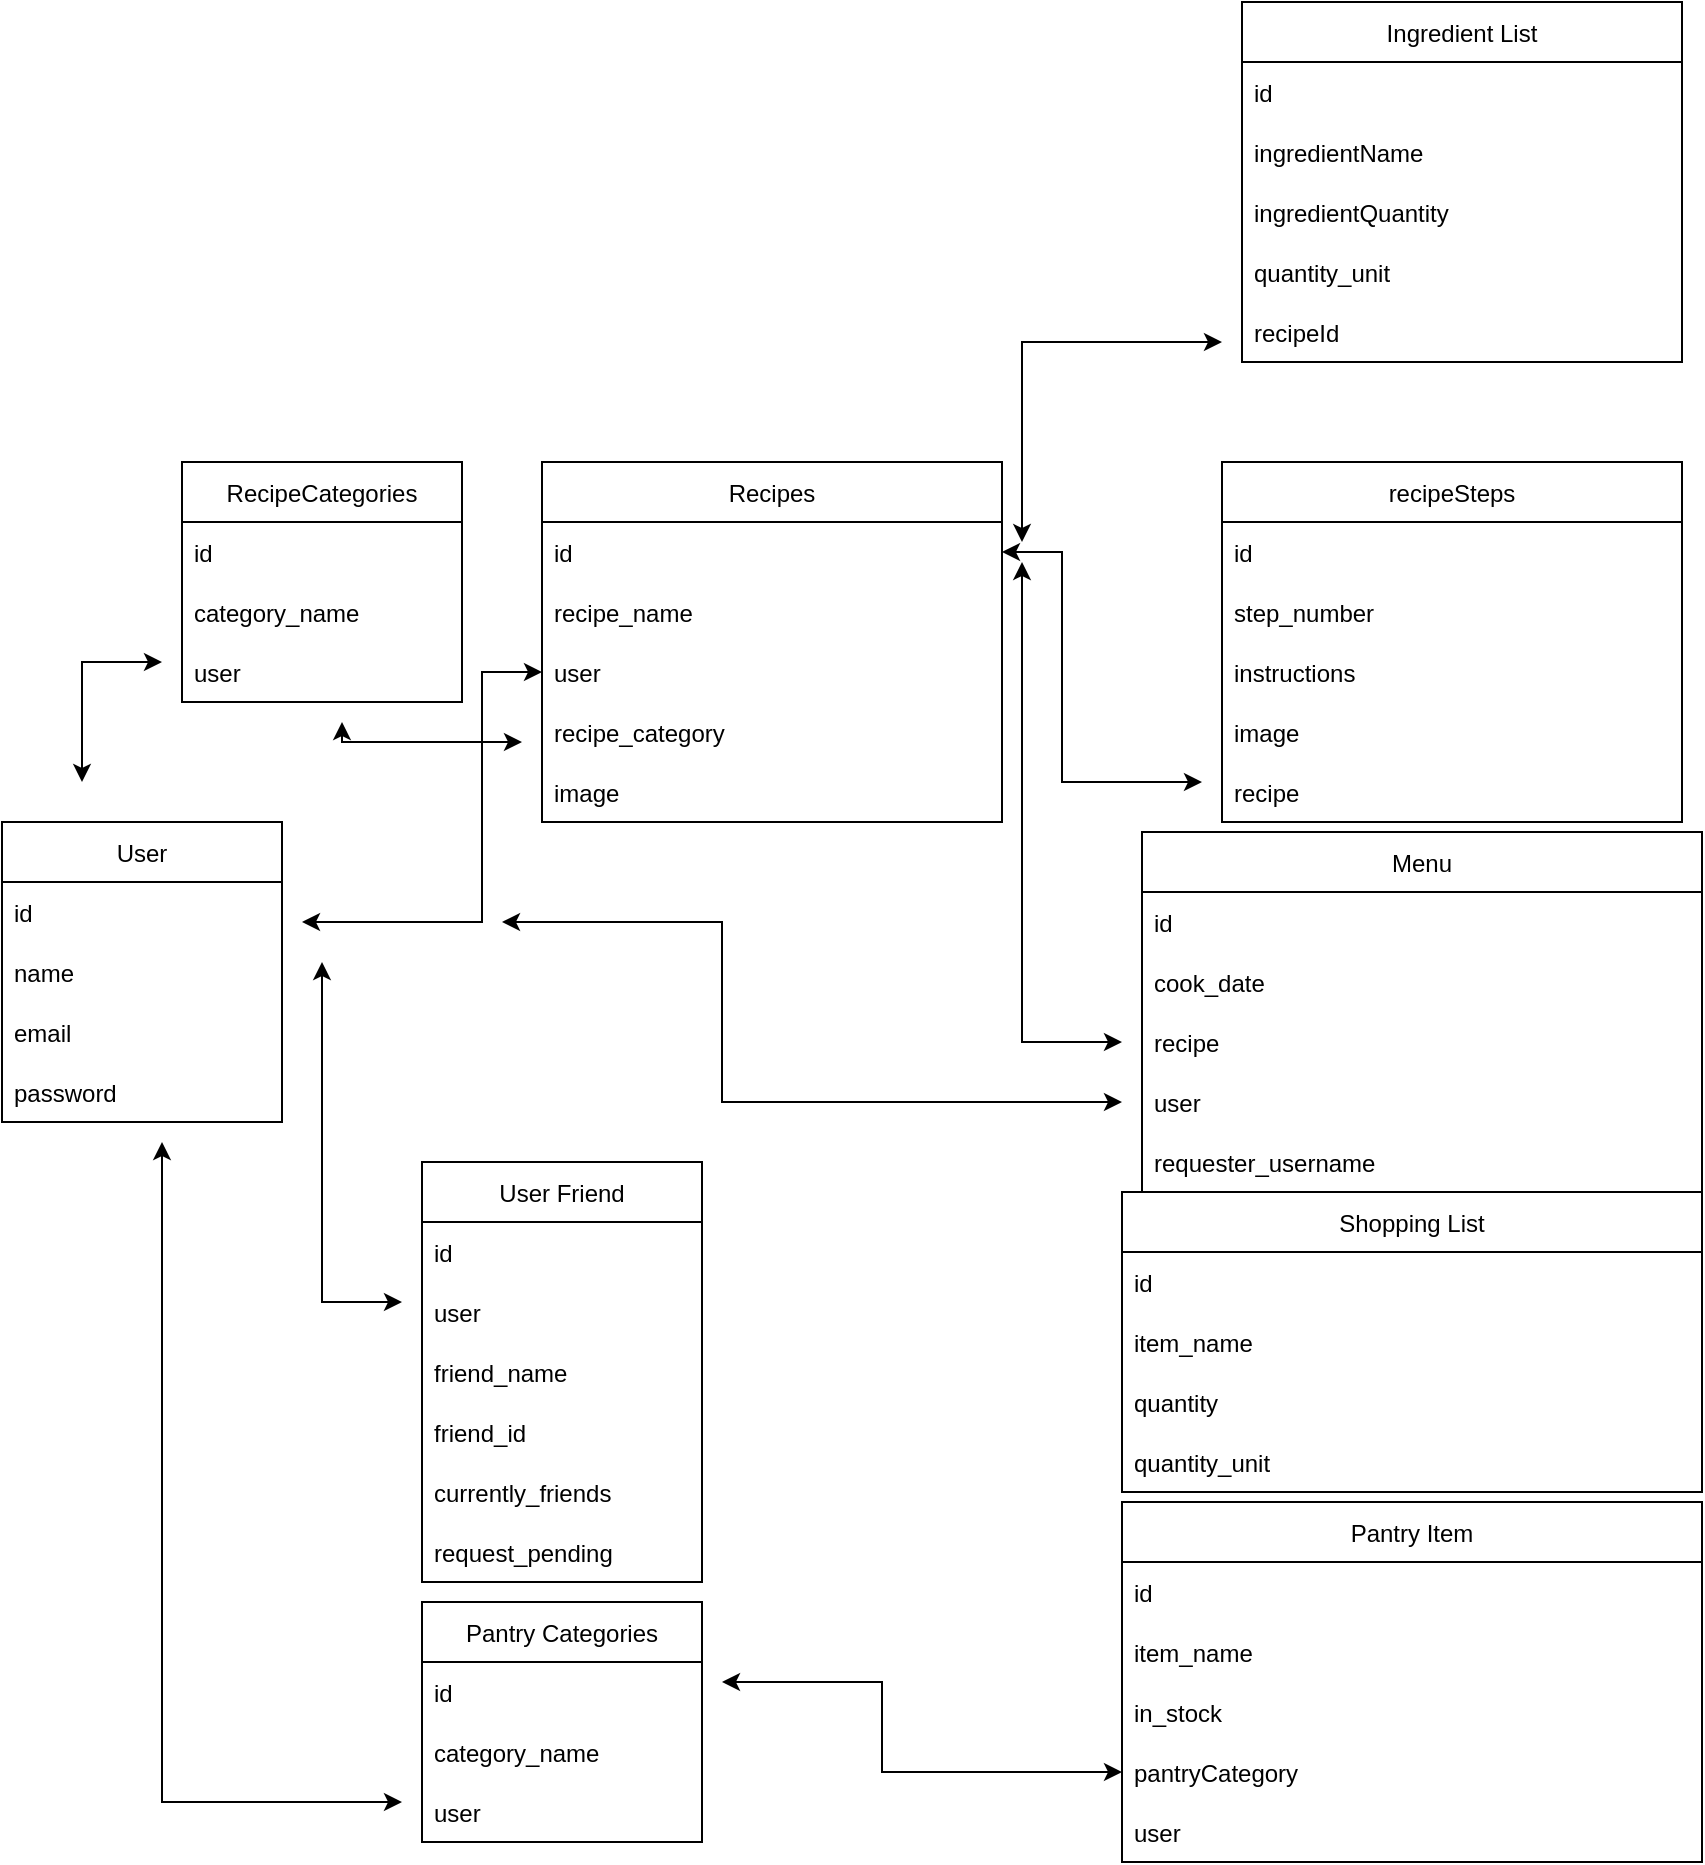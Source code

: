 <mxfile version="16.5.2" type="github">
  <diagram id="kgpKYQtTHZ0yAKxKKP6v" name="Page-1">
    <mxGraphModel dx="1008" dy="1621" grid="1" gridSize="10" guides="1" tooltips="1" connect="1" arrows="1" fold="1" page="1" pageScale="1" pageWidth="850" pageHeight="1100" math="0" shadow="0">
      <root>
        <mxCell id="0" />
        <mxCell id="1" parent="0" />
        <mxCell id="G9GYuwE3FkVskXQdvp-9-1" value="Recipes" style="swimlane;fontStyle=0;childLayout=stackLayout;horizontal=1;startSize=30;horizontalStack=0;resizeParent=1;resizeParentMax=0;resizeLast=0;collapsible=1;marginBottom=0;" parent="1" vertex="1">
          <mxGeometry x="270" y="-810" width="230" height="180" as="geometry" />
        </mxCell>
        <mxCell id="G9GYuwE3FkVskXQdvp-9-10" value="id" style="text;strokeColor=none;fillColor=none;align=left;verticalAlign=middle;spacingLeft=4;spacingRight=4;overflow=hidden;points=[[0,0.5],[1,0.5]];portConstraint=eastwest;rotatable=0;" parent="G9GYuwE3FkVskXQdvp-9-1" vertex="1">
          <mxGeometry y="30" width="230" height="30" as="geometry" />
        </mxCell>
        <mxCell id="G9GYuwE3FkVskXQdvp-9-2" value="recipe_name" style="text;strokeColor=none;fillColor=none;align=left;verticalAlign=middle;spacingLeft=4;spacingRight=4;overflow=hidden;points=[[0,0.5],[1,0.5]];portConstraint=eastwest;rotatable=0;" parent="G9GYuwE3FkVskXQdvp-9-1" vertex="1">
          <mxGeometry y="60" width="230" height="30" as="geometry" />
        </mxCell>
        <mxCell id="G9GYuwE3FkVskXQdvp-9-3" value="user" style="text;strokeColor=none;fillColor=none;align=left;verticalAlign=middle;spacingLeft=4;spacingRight=4;overflow=hidden;points=[[0,0.5],[1,0.5]];portConstraint=eastwest;rotatable=0;" parent="G9GYuwE3FkVskXQdvp-9-1" vertex="1">
          <mxGeometry y="90" width="230" height="30" as="geometry" />
        </mxCell>
        <mxCell id="G9GYuwE3FkVskXQdvp-9-8" value="recipe_category" style="text;strokeColor=none;fillColor=none;align=left;verticalAlign=middle;spacingLeft=4;spacingRight=4;overflow=hidden;points=[[0,0.5],[1,0.5]];portConstraint=eastwest;rotatable=0;" parent="G9GYuwE3FkVskXQdvp-9-1" vertex="1">
          <mxGeometry y="120" width="230" height="30" as="geometry" />
        </mxCell>
        <mxCell id="a-WvVDZybs65aHcZ82kW-7" value="image" style="text;strokeColor=none;fillColor=none;align=left;verticalAlign=middle;spacingLeft=4;spacingRight=4;overflow=hidden;points=[[0,0.5],[1,0.5]];portConstraint=eastwest;rotatable=0;" parent="G9GYuwE3FkVskXQdvp-9-1" vertex="1">
          <mxGeometry y="150" width="230" height="30" as="geometry" />
        </mxCell>
        <mxCell id="G9GYuwE3FkVskXQdvp-9-5" value="recipeSteps" style="swimlane;fontStyle=0;childLayout=stackLayout;horizontal=1;startSize=30;horizontalStack=0;resizeParent=1;resizeParentMax=0;resizeLast=0;collapsible=1;marginBottom=0;" parent="1" vertex="1">
          <mxGeometry x="610" y="-810" width="230" height="180" as="geometry" />
        </mxCell>
        <mxCell id="G9GYuwE3FkVskXQdvp-9-6" value="id" style="text;strokeColor=none;fillColor=none;align=left;verticalAlign=middle;spacingLeft=4;spacingRight=4;overflow=hidden;points=[[0,0.5],[1,0.5]];portConstraint=eastwest;rotatable=0;" parent="G9GYuwE3FkVskXQdvp-9-5" vertex="1">
          <mxGeometry y="30" width="230" height="30" as="geometry" />
        </mxCell>
        <mxCell id="a-WvVDZybs65aHcZ82kW-9" value="step_number" style="text;strokeColor=none;fillColor=none;align=left;verticalAlign=middle;spacingLeft=4;spacingRight=4;overflow=hidden;points=[[0,0.5],[1,0.5]];portConstraint=eastwest;rotatable=0;" parent="G9GYuwE3FkVskXQdvp-9-5" vertex="1">
          <mxGeometry y="60" width="230" height="30" as="geometry" />
        </mxCell>
        <mxCell id="G9GYuwE3FkVskXQdvp-9-11" value="instructions" style="text;strokeColor=none;fillColor=none;align=left;verticalAlign=middle;spacingLeft=4;spacingRight=4;overflow=hidden;points=[[0,0.5],[1,0.5]];portConstraint=eastwest;rotatable=0;" parent="G9GYuwE3FkVskXQdvp-9-5" vertex="1">
          <mxGeometry y="90" width="230" height="30" as="geometry" />
        </mxCell>
        <mxCell id="G9GYuwE3FkVskXQdvp-9-12" value="image" style="text;strokeColor=none;fillColor=none;align=left;verticalAlign=middle;spacingLeft=4;spacingRight=4;overflow=hidden;points=[[0,0.5],[1,0.5]];portConstraint=eastwest;rotatable=0;" parent="G9GYuwE3FkVskXQdvp-9-5" vertex="1">
          <mxGeometry y="120" width="230" height="30" as="geometry" />
        </mxCell>
        <mxCell id="G9GYuwE3FkVskXQdvp-9-13" value="recipe" style="text;strokeColor=none;fillColor=none;align=left;verticalAlign=middle;spacingLeft=4;spacingRight=4;overflow=hidden;points=[[0,0.5],[1,0.5]];portConstraint=eastwest;rotatable=0;" parent="G9GYuwE3FkVskXQdvp-9-5" vertex="1">
          <mxGeometry y="150" width="230" height="30" as="geometry" />
        </mxCell>
        <mxCell id="G9GYuwE3FkVskXQdvp-9-14" value="RecipeCategories" style="swimlane;fontStyle=0;childLayout=stackLayout;horizontal=1;startSize=30;horizontalStack=0;resizeParent=1;resizeParentMax=0;resizeLast=0;collapsible=1;marginBottom=0;" parent="1" vertex="1">
          <mxGeometry x="90" y="-810" width="140" height="120" as="geometry" />
        </mxCell>
        <mxCell id="G9GYuwE3FkVskXQdvp-9-15" value="id" style="text;strokeColor=none;fillColor=none;align=left;verticalAlign=middle;spacingLeft=4;spacingRight=4;overflow=hidden;points=[[0,0.5],[1,0.5]];portConstraint=eastwest;rotatable=0;" parent="G9GYuwE3FkVskXQdvp-9-14" vertex="1">
          <mxGeometry y="30" width="140" height="30" as="geometry" />
        </mxCell>
        <mxCell id="G9GYuwE3FkVskXQdvp-9-16" value="category_name" style="text;strokeColor=none;fillColor=none;align=left;verticalAlign=middle;spacingLeft=4;spacingRight=4;overflow=hidden;points=[[0,0.5],[1,0.5]];portConstraint=eastwest;rotatable=0;" parent="G9GYuwE3FkVskXQdvp-9-14" vertex="1">
          <mxGeometry y="60" width="140" height="30" as="geometry" />
        </mxCell>
        <mxCell id="flPEentI_ZSgDPTZXU1h-5" value="user" style="text;strokeColor=none;fillColor=none;align=left;verticalAlign=middle;spacingLeft=4;spacingRight=4;overflow=hidden;points=[[0,0.5],[1,0.5]];portConstraint=eastwest;rotatable=0;" vertex="1" parent="G9GYuwE3FkVskXQdvp-9-14">
          <mxGeometry y="90" width="140" height="30" as="geometry" />
        </mxCell>
        <mxCell id="G9GYuwE3FkVskXQdvp-9-21" value="" style="endArrow=classic;startArrow=classic;html=1;rounded=0;exitX=1;exitY=0.5;exitDx=0;exitDy=0;" parent="1" source="G9GYuwE3FkVskXQdvp-9-10" edge="1">
          <mxGeometry width="50" height="50" relative="1" as="geometry">
            <mxPoint x="500" y="-680" as="sourcePoint" />
            <mxPoint x="600" y="-650" as="targetPoint" />
            <Array as="points">
              <mxPoint x="530" y="-765" />
              <mxPoint x="530" y="-650" />
            </Array>
          </mxGeometry>
        </mxCell>
        <mxCell id="G9GYuwE3FkVskXQdvp-9-24" value="Menu" style="swimlane;fontStyle=0;childLayout=stackLayout;horizontal=1;startSize=30;horizontalStack=0;resizeParent=1;resizeParentMax=0;resizeLast=0;collapsible=1;marginBottom=0;" parent="1" vertex="1">
          <mxGeometry x="570" y="-625" width="280" height="180" as="geometry" />
        </mxCell>
        <mxCell id="G9GYuwE3FkVskXQdvp-9-25" value="id" style="text;strokeColor=none;fillColor=none;align=left;verticalAlign=middle;spacingLeft=4;spacingRight=4;overflow=hidden;points=[[0,0.5],[1,0.5]];portConstraint=eastwest;rotatable=0;" parent="G9GYuwE3FkVskXQdvp-9-24" vertex="1">
          <mxGeometry y="30" width="280" height="30" as="geometry" />
        </mxCell>
        <mxCell id="G9GYuwE3FkVskXQdvp-9-26" value="cook_date" style="text;strokeColor=none;fillColor=none;align=left;verticalAlign=middle;spacingLeft=4;spacingRight=4;overflow=hidden;points=[[0,0.5],[1,0.5]];portConstraint=eastwest;rotatable=0;" parent="G9GYuwE3FkVskXQdvp-9-24" vertex="1">
          <mxGeometry y="60" width="280" height="30" as="geometry" />
        </mxCell>
        <mxCell id="G9GYuwE3FkVskXQdvp-9-27" value="recipe" style="text;strokeColor=none;fillColor=none;align=left;verticalAlign=middle;spacingLeft=4;spacingRight=4;overflow=hidden;points=[[0,0.5],[1,0.5]];portConstraint=eastwest;rotatable=0;" parent="G9GYuwE3FkVskXQdvp-9-24" vertex="1">
          <mxGeometry y="90" width="280" height="30" as="geometry" />
        </mxCell>
        <mxCell id="flPEentI_ZSgDPTZXU1h-10" value="user" style="text;strokeColor=none;fillColor=none;align=left;verticalAlign=middle;spacingLeft=4;spacingRight=4;overflow=hidden;points=[[0,0.5],[1,0.5]];portConstraint=eastwest;rotatable=0;" vertex="1" parent="G9GYuwE3FkVskXQdvp-9-24">
          <mxGeometry y="120" width="280" height="30" as="geometry" />
        </mxCell>
        <mxCell id="flPEentI_ZSgDPTZXU1h-11" value="requester_username" style="text;strokeColor=none;fillColor=none;align=left;verticalAlign=middle;spacingLeft=4;spacingRight=4;overflow=hidden;points=[[0,0.5],[1,0.5]];portConstraint=eastwest;rotatable=0;" vertex="1" parent="G9GYuwE3FkVskXQdvp-9-24">
          <mxGeometry y="150" width="280" height="30" as="geometry" />
        </mxCell>
        <mxCell id="G9GYuwE3FkVskXQdvp-9-28" value="" style="endArrow=classic;startArrow=classic;html=1;rounded=0;" parent="1" edge="1">
          <mxGeometry width="50" height="50" relative="1" as="geometry">
            <mxPoint x="510" y="-760" as="sourcePoint" />
            <mxPoint x="560" y="-520" as="targetPoint" />
            <Array as="points">
              <mxPoint x="510" y="-520" />
            </Array>
          </mxGeometry>
        </mxCell>
        <mxCell id="G9GYuwE3FkVskXQdvp-9-29" value="Shopping List" style="swimlane;fontStyle=0;childLayout=stackLayout;horizontal=1;startSize=30;horizontalStack=0;resizeParent=1;resizeParentMax=0;resizeLast=0;collapsible=1;marginBottom=0;" parent="1" vertex="1">
          <mxGeometry x="560" y="-445" width="290" height="150" as="geometry" />
        </mxCell>
        <mxCell id="G9GYuwE3FkVskXQdvp-9-30" value="id" style="text;strokeColor=none;fillColor=none;align=left;verticalAlign=middle;spacingLeft=4;spacingRight=4;overflow=hidden;points=[[0,0.5],[1,0.5]];portConstraint=eastwest;rotatable=0;" parent="G9GYuwE3FkVskXQdvp-9-29" vertex="1">
          <mxGeometry y="30" width="290" height="30" as="geometry" />
        </mxCell>
        <mxCell id="G9GYuwE3FkVskXQdvp-9-31" value="item_name" style="text;strokeColor=none;fillColor=none;align=left;verticalAlign=middle;spacingLeft=4;spacingRight=4;overflow=hidden;points=[[0,0.5],[1,0.5]];portConstraint=eastwest;rotatable=0;" parent="G9GYuwE3FkVskXQdvp-9-29" vertex="1">
          <mxGeometry y="60" width="290" height="30" as="geometry" />
        </mxCell>
        <mxCell id="G9GYuwE3FkVskXQdvp-9-32" value="quantity " style="text;strokeColor=none;fillColor=none;align=left;verticalAlign=middle;spacingLeft=4;spacingRight=4;overflow=hidden;points=[[0,0.5],[1,0.5]];portConstraint=eastwest;rotatable=0;" parent="G9GYuwE3FkVskXQdvp-9-29" vertex="1">
          <mxGeometry y="90" width="290" height="30" as="geometry" />
        </mxCell>
        <mxCell id="flPEentI_ZSgDPTZXU1h-17" value="quantity_unit" style="text;strokeColor=none;fillColor=none;align=left;verticalAlign=middle;spacingLeft=4;spacingRight=4;overflow=hidden;points=[[0,0.5],[1,0.5]];portConstraint=eastwest;rotatable=0;" vertex="1" parent="G9GYuwE3FkVskXQdvp-9-29">
          <mxGeometry y="120" width="290" height="30" as="geometry" />
        </mxCell>
        <mxCell id="G9GYuwE3FkVskXQdvp-9-33" value="Pantry Item" style="swimlane;fontStyle=0;childLayout=stackLayout;horizontal=1;startSize=30;horizontalStack=0;resizeParent=1;resizeParentMax=0;resizeLast=0;collapsible=1;marginBottom=0;" parent="1" vertex="1">
          <mxGeometry x="560" y="-290" width="290" height="180" as="geometry" />
        </mxCell>
        <mxCell id="G9GYuwE3FkVskXQdvp-9-34" value="id" style="text;strokeColor=none;fillColor=none;align=left;verticalAlign=middle;spacingLeft=4;spacingRight=4;overflow=hidden;points=[[0,0.5],[1,0.5]];portConstraint=eastwest;rotatable=0;" parent="G9GYuwE3FkVskXQdvp-9-33" vertex="1">
          <mxGeometry y="30" width="290" height="30" as="geometry" />
        </mxCell>
        <mxCell id="G9GYuwE3FkVskXQdvp-9-35" value="item_name" style="text;strokeColor=none;fillColor=none;align=left;verticalAlign=middle;spacingLeft=4;spacingRight=4;overflow=hidden;points=[[0,0.5],[1,0.5]];portConstraint=eastwest;rotatable=0;" parent="G9GYuwE3FkVskXQdvp-9-33" vertex="1">
          <mxGeometry y="60" width="290" height="30" as="geometry" />
        </mxCell>
        <mxCell id="flPEentI_ZSgDPTZXU1h-15" value="in_stock" style="text;strokeColor=none;fillColor=none;align=left;verticalAlign=middle;spacingLeft=4;spacingRight=4;overflow=hidden;points=[[0,0.5],[1,0.5]];portConstraint=eastwest;rotatable=0;" vertex="1" parent="G9GYuwE3FkVskXQdvp-9-33">
          <mxGeometry y="90" width="290" height="30" as="geometry" />
        </mxCell>
        <mxCell id="G9GYuwE3FkVskXQdvp-9-41" value="pantryCategory" style="text;strokeColor=none;fillColor=none;align=left;verticalAlign=middle;spacingLeft=4;spacingRight=4;overflow=hidden;points=[[0,0.5],[1,0.5]];portConstraint=eastwest;rotatable=0;" parent="G9GYuwE3FkVskXQdvp-9-33" vertex="1">
          <mxGeometry y="120" width="290" height="30" as="geometry" />
        </mxCell>
        <mxCell id="flPEentI_ZSgDPTZXU1h-16" value="user" style="text;strokeColor=none;fillColor=none;align=left;verticalAlign=middle;spacingLeft=4;spacingRight=4;overflow=hidden;points=[[0,0.5],[1,0.5]];portConstraint=eastwest;rotatable=0;" vertex="1" parent="G9GYuwE3FkVskXQdvp-9-33">
          <mxGeometry y="150" width="290" height="30" as="geometry" />
        </mxCell>
        <mxCell id="G9GYuwE3FkVskXQdvp-9-37" value="Pantry Categories" style="swimlane;fontStyle=0;childLayout=stackLayout;horizontal=1;startSize=30;horizontalStack=0;resizeParent=1;resizeParentMax=0;resizeLast=0;collapsible=1;marginBottom=0;" parent="1" vertex="1">
          <mxGeometry x="210" y="-240" width="140" height="120" as="geometry" />
        </mxCell>
        <mxCell id="G9GYuwE3FkVskXQdvp-9-38" value="id" style="text;strokeColor=none;fillColor=none;align=left;verticalAlign=middle;spacingLeft=4;spacingRight=4;overflow=hidden;points=[[0,0.5],[1,0.5]];portConstraint=eastwest;rotatable=0;" parent="G9GYuwE3FkVskXQdvp-9-37" vertex="1">
          <mxGeometry y="30" width="140" height="30" as="geometry" />
        </mxCell>
        <mxCell id="G9GYuwE3FkVskXQdvp-9-39" value="category_name" style="text;strokeColor=none;fillColor=none;align=left;verticalAlign=middle;spacingLeft=4;spacingRight=4;overflow=hidden;points=[[0,0.5],[1,0.5]];portConstraint=eastwest;rotatable=0;" parent="G9GYuwE3FkVskXQdvp-9-37" vertex="1">
          <mxGeometry y="60" width="140" height="30" as="geometry" />
        </mxCell>
        <mxCell id="flPEentI_ZSgDPTZXU1h-13" value="user" style="text;strokeColor=none;fillColor=none;align=left;verticalAlign=middle;spacingLeft=4;spacingRight=4;overflow=hidden;points=[[0,0.5],[1,0.5]];portConstraint=eastwest;rotatable=0;" vertex="1" parent="G9GYuwE3FkVskXQdvp-9-37">
          <mxGeometry y="90" width="140" height="30" as="geometry" />
        </mxCell>
        <mxCell id="G9GYuwE3FkVskXQdvp-9-42" value="" style="endArrow=classic;startArrow=classic;html=1;rounded=0;entryX=0;entryY=0.5;entryDx=0;entryDy=0;" parent="1" target="G9GYuwE3FkVskXQdvp-9-41" edge="1">
          <mxGeometry width="50" height="50" relative="1" as="geometry">
            <mxPoint x="360" y="-200" as="sourcePoint" />
            <mxPoint x="470" y="-450" as="targetPoint" />
            <Array as="points">
              <mxPoint x="440" y="-200" />
              <mxPoint x="440" y="-155" />
            </Array>
          </mxGeometry>
        </mxCell>
        <mxCell id="G9GYuwE3FkVskXQdvp-9-43" value="Ingredient List" style="swimlane;fontStyle=0;childLayout=stackLayout;horizontal=1;startSize=30;horizontalStack=0;resizeParent=1;resizeParentMax=0;resizeLast=0;collapsible=1;marginBottom=0;" parent="1" vertex="1">
          <mxGeometry x="620" y="-1040" width="220" height="180" as="geometry" />
        </mxCell>
        <mxCell id="G9GYuwE3FkVskXQdvp-9-44" value="id" style="text;strokeColor=none;fillColor=none;align=left;verticalAlign=middle;spacingLeft=4;spacingRight=4;overflow=hidden;points=[[0,0.5],[1,0.5]];portConstraint=eastwest;rotatable=0;" parent="G9GYuwE3FkVskXQdvp-9-43" vertex="1">
          <mxGeometry y="30" width="220" height="30" as="geometry" />
        </mxCell>
        <mxCell id="G9GYuwE3FkVskXQdvp-9-45" value="ingredientName" style="text;strokeColor=none;fillColor=none;align=left;verticalAlign=middle;spacingLeft=4;spacingRight=4;overflow=hidden;points=[[0,0.5],[1,0.5]];portConstraint=eastwest;rotatable=0;" parent="G9GYuwE3FkVskXQdvp-9-43" vertex="1">
          <mxGeometry y="60" width="220" height="30" as="geometry" />
        </mxCell>
        <mxCell id="G9GYuwE3FkVskXQdvp-9-46" value="ingredientQuantity" style="text;strokeColor=none;fillColor=none;align=left;verticalAlign=middle;spacingLeft=4;spacingRight=4;overflow=hidden;points=[[0,0.5],[1,0.5]];portConstraint=eastwest;rotatable=0;" parent="G9GYuwE3FkVskXQdvp-9-43" vertex="1">
          <mxGeometry y="90" width="220" height="30" as="geometry" />
        </mxCell>
        <mxCell id="flPEentI_ZSgDPTZXU1h-9" value="quantity_unit" style="text;strokeColor=none;fillColor=none;align=left;verticalAlign=middle;spacingLeft=4;spacingRight=4;overflow=hidden;points=[[0,0.5],[1,0.5]];portConstraint=eastwest;rotatable=0;" vertex="1" parent="G9GYuwE3FkVskXQdvp-9-43">
          <mxGeometry y="120" width="220" height="30" as="geometry" />
        </mxCell>
        <mxCell id="G9GYuwE3FkVskXQdvp-9-47" value="recipeId" style="text;strokeColor=none;fillColor=none;align=left;verticalAlign=middle;spacingLeft=4;spacingRight=4;overflow=hidden;points=[[0,0.5],[1,0.5]];portConstraint=eastwest;rotatable=0;" parent="G9GYuwE3FkVskXQdvp-9-43" vertex="1">
          <mxGeometry y="150" width="220" height="30" as="geometry" />
        </mxCell>
        <mxCell id="G9GYuwE3FkVskXQdvp-9-48" value="" style="endArrow=classic;startArrow=classic;html=1;rounded=0;" parent="1" edge="1">
          <mxGeometry width="50" height="50" relative="1" as="geometry">
            <mxPoint x="510" y="-770" as="sourcePoint" />
            <mxPoint x="610" y="-870" as="targetPoint" />
            <Array as="points">
              <mxPoint x="510" y="-870" />
            </Array>
          </mxGeometry>
        </mxCell>
        <mxCell id="a-WvVDZybs65aHcZ82kW-1" value="User" style="swimlane;fontStyle=0;childLayout=stackLayout;horizontal=1;startSize=30;horizontalStack=0;resizeParent=1;resizeParentMax=0;resizeLast=0;collapsible=1;marginBottom=0;" parent="1" vertex="1">
          <mxGeometry y="-630" width="140" height="150" as="geometry" />
        </mxCell>
        <mxCell id="a-WvVDZybs65aHcZ82kW-2" value="id" style="text;strokeColor=none;fillColor=none;align=left;verticalAlign=middle;spacingLeft=4;spacingRight=4;overflow=hidden;points=[[0,0.5],[1,0.5]];portConstraint=eastwest;rotatable=0;" parent="a-WvVDZybs65aHcZ82kW-1" vertex="1">
          <mxGeometry y="30" width="140" height="30" as="geometry" />
        </mxCell>
        <mxCell id="a-WvVDZybs65aHcZ82kW-3" value="name" style="text;strokeColor=none;fillColor=none;align=left;verticalAlign=middle;spacingLeft=4;spacingRight=4;overflow=hidden;points=[[0,0.5],[1,0.5]];portConstraint=eastwest;rotatable=0;" parent="a-WvVDZybs65aHcZ82kW-1" vertex="1">
          <mxGeometry y="60" width="140" height="30" as="geometry" />
        </mxCell>
        <mxCell id="a-WvVDZybs65aHcZ82kW-4" value="email" style="text;strokeColor=none;fillColor=none;align=left;verticalAlign=middle;spacingLeft=4;spacingRight=4;overflow=hidden;points=[[0,0.5],[1,0.5]];portConstraint=eastwest;rotatable=0;" parent="a-WvVDZybs65aHcZ82kW-1" vertex="1">
          <mxGeometry y="90" width="140" height="30" as="geometry" />
        </mxCell>
        <mxCell id="a-WvVDZybs65aHcZ82kW-5" value="password" style="text;strokeColor=none;fillColor=none;align=left;verticalAlign=middle;spacingLeft=4;spacingRight=4;overflow=hidden;points=[[0,0.5],[1,0.5]];portConstraint=eastwest;rotatable=0;" parent="a-WvVDZybs65aHcZ82kW-1" vertex="1">
          <mxGeometry y="120" width="140" height="30" as="geometry" />
        </mxCell>
        <mxCell id="a-WvVDZybs65aHcZ82kW-6" value="" style="endArrow=classic;startArrow=classic;html=1;rounded=0;entryX=0;entryY=0.5;entryDx=0;entryDy=0;" parent="1" edge="1" target="G9GYuwE3FkVskXQdvp-9-3">
          <mxGeometry width="50" height="50" relative="1" as="geometry">
            <mxPoint x="150" y="-580" as="sourcePoint" />
            <mxPoint x="240" y="-640" as="targetPoint" />
            <Array as="points">
              <mxPoint x="190" y="-580" />
              <mxPoint x="240" y="-580" />
              <mxPoint x="240" y="-705" />
            </Array>
          </mxGeometry>
        </mxCell>
        <mxCell id="q5R2IsVKvzczksrBOSgg-1" value="User Friend" style="swimlane;fontStyle=0;childLayout=stackLayout;horizontal=1;startSize=30;horizontalStack=0;resizeParent=1;resizeParentMax=0;resizeLast=0;collapsible=1;marginBottom=0;" parent="1" vertex="1">
          <mxGeometry x="210" y="-460" width="140" height="210" as="geometry" />
        </mxCell>
        <mxCell id="flPEentI_ZSgDPTZXU1h-4" value="id" style="text;strokeColor=none;fillColor=none;align=left;verticalAlign=middle;spacingLeft=4;spacingRight=4;overflow=hidden;points=[[0,0.5],[1,0.5]];portConstraint=eastwest;rotatable=0;" vertex="1" parent="q5R2IsVKvzczksrBOSgg-1">
          <mxGeometry y="30" width="140" height="30" as="geometry" />
        </mxCell>
        <mxCell id="q5R2IsVKvzczksrBOSgg-2" value="user" style="text;strokeColor=none;fillColor=none;align=left;verticalAlign=middle;spacingLeft=4;spacingRight=4;overflow=hidden;points=[[0,0.5],[1,0.5]];portConstraint=eastwest;rotatable=0;" parent="q5R2IsVKvzczksrBOSgg-1" vertex="1">
          <mxGeometry y="60" width="140" height="30" as="geometry" />
        </mxCell>
        <mxCell id="q5R2IsVKvzczksrBOSgg-3" value="friend_name" style="text;strokeColor=none;fillColor=none;align=left;verticalAlign=middle;spacingLeft=4;spacingRight=4;overflow=hidden;points=[[0,0.5],[1,0.5]];portConstraint=eastwest;rotatable=0;" parent="q5R2IsVKvzczksrBOSgg-1" vertex="1">
          <mxGeometry y="90" width="140" height="30" as="geometry" />
        </mxCell>
        <mxCell id="q5R2IsVKvzczksrBOSgg-5" value="friend_id" style="text;strokeColor=none;fillColor=none;align=left;verticalAlign=middle;spacingLeft=4;spacingRight=4;overflow=hidden;points=[[0,0.5],[1,0.5]];portConstraint=eastwest;rotatable=0;" parent="q5R2IsVKvzczksrBOSgg-1" vertex="1">
          <mxGeometry y="120" width="140" height="30" as="geometry" />
        </mxCell>
        <mxCell id="flPEentI_ZSgDPTZXU1h-1" value="currently_friends " style="text;strokeColor=none;fillColor=none;align=left;verticalAlign=middle;spacingLeft=4;spacingRight=4;overflow=hidden;points=[[0,0.5],[1,0.5]];portConstraint=eastwest;rotatable=0;" vertex="1" parent="q5R2IsVKvzczksrBOSgg-1">
          <mxGeometry y="150" width="140" height="30" as="geometry" />
        </mxCell>
        <mxCell id="flPEentI_ZSgDPTZXU1h-2" value="request_pending" style="text;strokeColor=none;fillColor=none;align=left;verticalAlign=middle;spacingLeft=4;spacingRight=4;overflow=hidden;points=[[0,0.5],[1,0.5]];portConstraint=eastwest;rotatable=0;" vertex="1" parent="q5R2IsVKvzczksrBOSgg-1">
          <mxGeometry y="180" width="140" height="30" as="geometry" />
        </mxCell>
        <mxCell id="flPEentI_ZSgDPTZXU1h-3" value="" style="endArrow=classic;startArrow=classic;html=1;rounded=0;" edge="1" parent="1">
          <mxGeometry width="50" height="50" relative="1" as="geometry">
            <mxPoint x="160" y="-560" as="sourcePoint" />
            <mxPoint x="200" y="-390" as="targetPoint" />
            <Array as="points">
              <mxPoint x="160" y="-390" />
            </Array>
          </mxGeometry>
        </mxCell>
        <mxCell id="flPEentI_ZSgDPTZXU1h-6" value="" style="endArrow=classic;startArrow=classic;html=1;rounded=0;" edge="1" parent="1">
          <mxGeometry width="50" height="50" relative="1" as="geometry">
            <mxPoint x="40" y="-650" as="sourcePoint" />
            <mxPoint x="80" y="-710" as="targetPoint" />
            <Array as="points">
              <mxPoint x="40" y="-710" />
            </Array>
          </mxGeometry>
        </mxCell>
        <mxCell id="flPEentI_ZSgDPTZXU1h-7" value="" style="endArrow=classic;startArrow=classic;html=1;rounded=0;" edge="1" parent="1">
          <mxGeometry width="50" height="50" relative="1" as="geometry">
            <mxPoint x="170" y="-680" as="sourcePoint" />
            <mxPoint x="260" y="-670" as="targetPoint" />
            <Array as="points">
              <mxPoint x="170" y="-670" />
            </Array>
          </mxGeometry>
        </mxCell>
        <mxCell id="flPEentI_ZSgDPTZXU1h-12" value="" style="endArrow=classic;startArrow=classic;html=1;rounded=0;" edge="1" parent="1">
          <mxGeometry width="50" height="50" relative="1" as="geometry">
            <mxPoint x="250" y="-580" as="sourcePoint" />
            <mxPoint x="560" y="-490" as="targetPoint" />
            <Array as="points">
              <mxPoint x="360" y="-580" />
              <mxPoint x="360" y="-490" />
            </Array>
          </mxGeometry>
        </mxCell>
        <mxCell id="flPEentI_ZSgDPTZXU1h-14" value="" style="endArrow=classic;startArrow=classic;html=1;rounded=0;" edge="1" parent="1">
          <mxGeometry width="50" height="50" relative="1" as="geometry">
            <mxPoint x="80" y="-470" as="sourcePoint" />
            <mxPoint x="200" y="-140" as="targetPoint" />
            <Array as="points">
              <mxPoint x="80" y="-140" />
            </Array>
          </mxGeometry>
        </mxCell>
      </root>
    </mxGraphModel>
  </diagram>
</mxfile>
